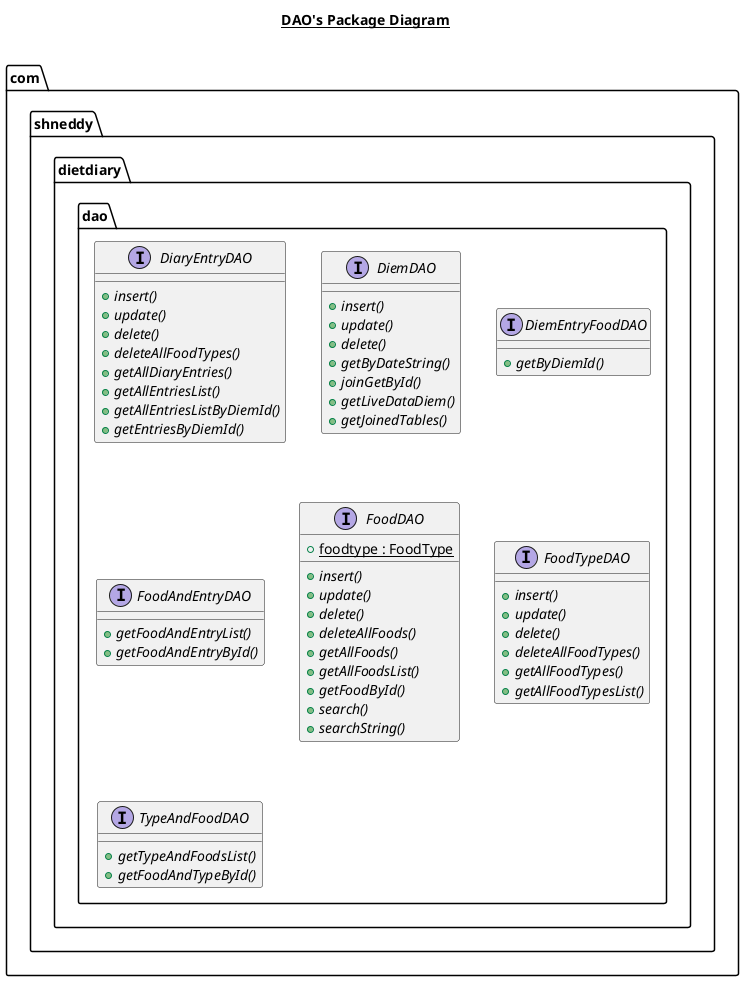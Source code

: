 @startuml

title __DAO's Package Diagram__\n

  package com.shneddy.dietdiary {
    package com.shneddy.dietdiary.dao {
      interface DiaryEntryDAO {
          {abstract} + insert()
          {abstract} + update()
          {abstract} + delete()
          {abstract} + deleteAllFoodTypes()
          {abstract} + getAllDiaryEntries()
          {abstract} + getAllEntriesList()
          {abstract} + getAllEntriesListByDiemId()
          {abstract} + getEntriesByDiemId()
      }
    }
  }
  

  package com.shneddy.dietdiary {
    package com.shneddy.dietdiary.dao {
      interface DiemDAO {
          {abstract} + insert()
          {abstract} + update()
          {abstract} + delete()
          {abstract} + getByDateString()
          {abstract} + joinGetById()
          {abstract} + getLiveDataDiem()
          {abstract} + getJoinedTables()
      }
    }
  }
  

  package com.shneddy.dietdiary {
    package com.shneddy.dietdiary.dao {
      interface DiemEntryFoodDAO {
          {abstract} + getByDiemId()
      }
    }
  }
  

  package com.shneddy.dietdiary {
    package com.shneddy.dietdiary.dao {
      interface FoodAndEntryDAO {
          {abstract} + getFoodAndEntryList()
          {abstract} + getFoodAndEntryById()
      }
    }
  }
  

  package com.shneddy.dietdiary {
    package com.shneddy.dietdiary.dao {
      interface FoodDAO {
          {static} + foodtype : FoodType
          {abstract} + insert()
          {abstract} + update()
          {abstract} + delete()
          {abstract} + deleteAllFoods()
          {abstract} + getAllFoods()
          {abstract} + getAllFoodsList()
          {abstract} + getFoodById()
          {abstract} + search()
          {abstract} + searchString()
      }
    }
  }
  

  package com.shneddy.dietdiary {
    package com.shneddy.dietdiary.dao {
      interface FoodTypeDAO {
          {abstract} + insert()
          {abstract} + update()
          {abstract} + delete()
          {abstract} + deleteAllFoodTypes()
          {abstract} + getAllFoodTypes()
          {abstract} + getAllFoodTypesList()
      }
    }
  }
  

  package com.shneddy.dietdiary {
    package com.shneddy.dietdiary.dao {
      interface TypeAndFoodDAO {
          {abstract} + getTypeAndFoodsList()
          {abstract} + getFoodAndTypeById()
      }
    }
  }

@enduml
